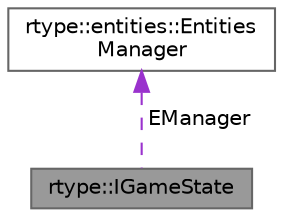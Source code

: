 digraph "rtype::IGameState"
{
 // LATEX_PDF_SIZE
  bgcolor="transparent";
  edge [fontname=Helvetica,fontsize=10,labelfontname=Helvetica,labelfontsize=10];
  node [fontname=Helvetica,fontsize=10,shape=box,height=0.2,width=0.4];
  Node1 [label="rtype::IGameState",height=0.2,width=0.4,color="gray40", fillcolor="grey60", style="filled", fontcolor="black",tooltip="The class of the game state."];
  Node2 -> Node1 [dir="back",color="darkorchid3",style="dashed",label=" EManager" ];
  Node2 [label="rtype::entities::Entities\lManager",height=0.2,width=0.4,color="gray40", fillcolor="white", style="filled",URL="$classrtype_1_1entities_1_1EntitiesManager.html",tooltip="This class create an entity and set it a sprite, set up the position of the entity and his scale."];
}
